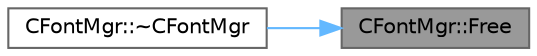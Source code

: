 digraph "CFontMgr::Free"
{
 // LATEX_PDF_SIZE
  bgcolor="transparent";
  edge [fontname=Helvetica,fontsize=10,labelfontname=Helvetica,labelfontsize=10];
  node [fontname=Helvetica,fontsize=10,shape=box,height=0.2,width=0.4];
  rankdir="RL";
  Node1 [id="Node000001",label="CFontMgr::Free",height=0.2,width=0.4,color="gray40", fillcolor="grey60", style="filled", fontcolor="black",tooltip=" "];
  Node1 -> Node2 [id="edge2_Node000001_Node000002",dir="back",color="steelblue1",style="solid",tooltip=" "];
  Node2 [id="Node000002",label="CFontMgr::~CFontMgr",height=0.2,width=0.4,color="grey40", fillcolor="white", style="filled",URL="$class_c_font_mgr.html#a013848bc75d0872d4a1c46e28049ecad",tooltip=" "];
}
